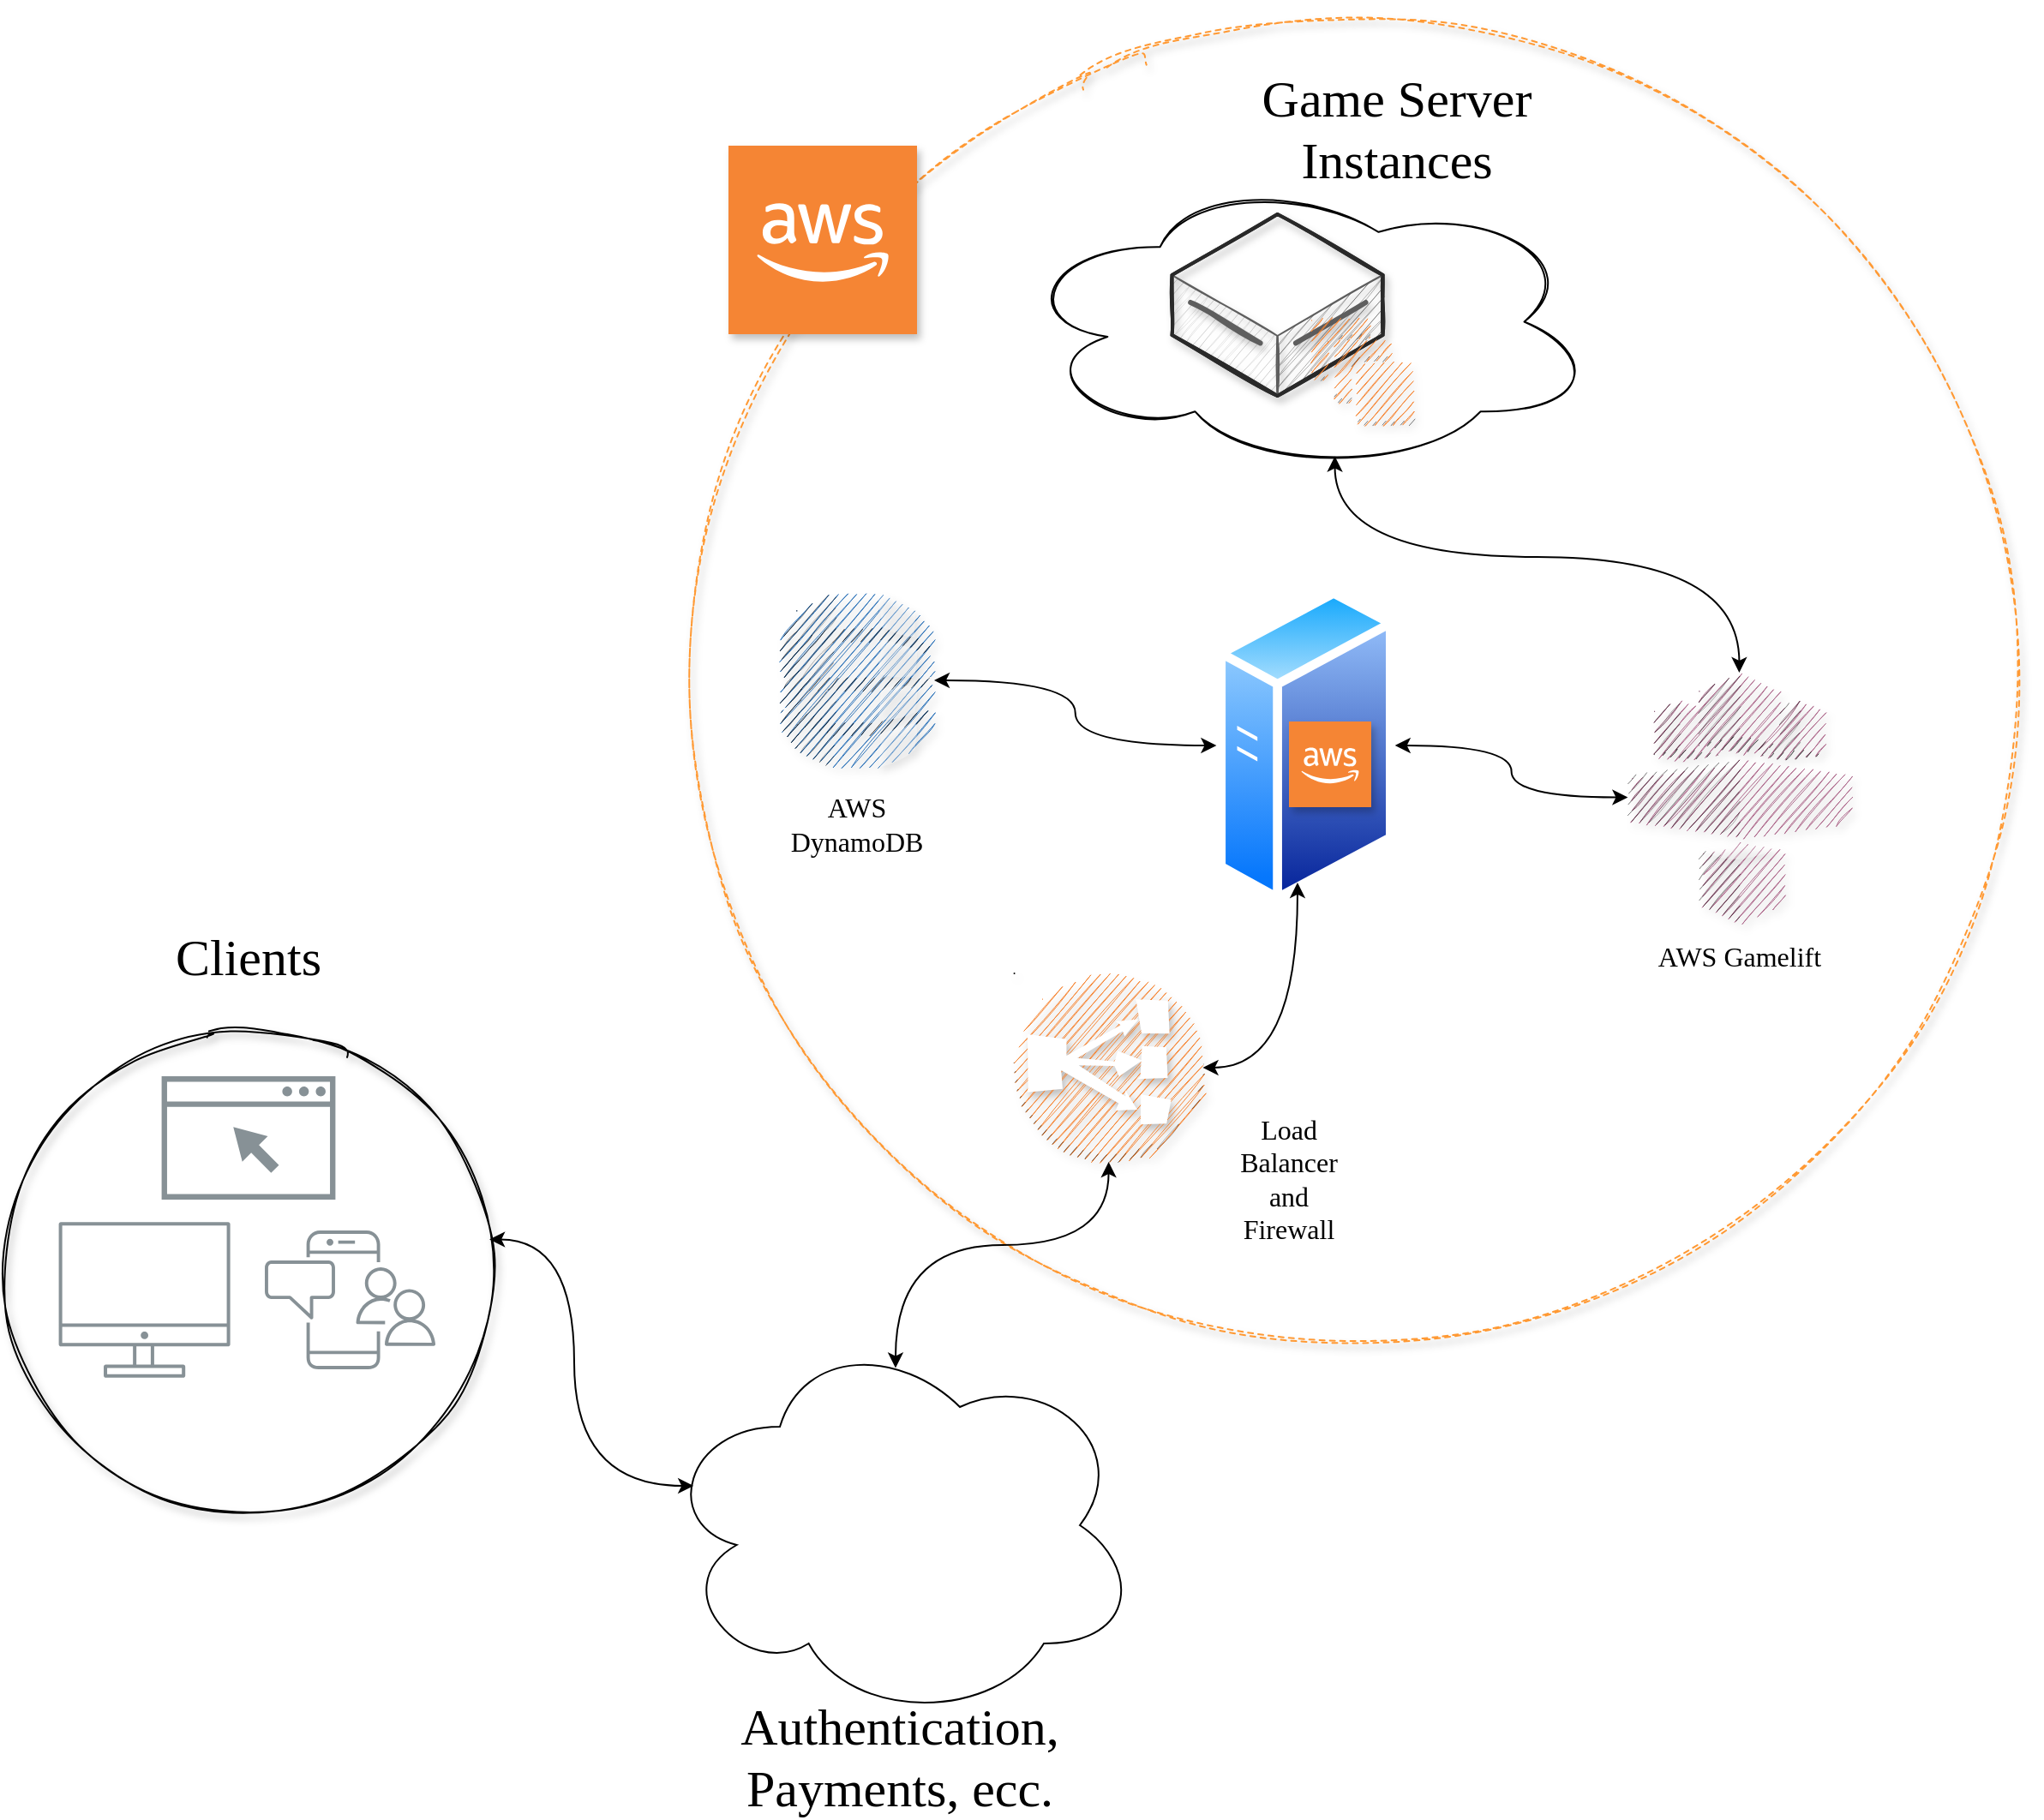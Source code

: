 <mxfile version="14.5.1" type="device"><diagram id="Ht1M8jgEwFfnCIfOTk4-" name="Page-1"><mxGraphModel dx="621" dy="1288" grid="1" gridSize="10" guides="1" tooltips="1" connect="1" arrows="1" fold="1" page="1" pageScale="1" pageWidth="1169" pageHeight="827" math="0" shadow="0"><root><mxCell id="0"/><mxCell id="1" parent="0"/><mxCell id="R843jNZmGZ_9Jq4j9WVO-58" value="" style="ellipse;whiteSpace=wrap;html=1;shadow=1;fontSize=16;gradientColor=none;fillColor=none;sketch=1;dashed=1;strokeColor=#FF9933;" parent="1" vertex="1"><mxGeometry x="790" y="-250" width="790" height="784" as="geometry"/></mxCell><mxCell id="R843jNZmGZ_9Jq4j9WVO-17" value="" style="aspect=fixed;perimeter=ellipsePerimeter;html=1;align=center;shadow=0;dashed=0;spacingTop=3;image;image=img/lib/active_directory/generic_server.svg;fillColor=none;gradientColor=#ffffff;sketch=1;" parent="1" vertex="1"><mxGeometry x="1104.7" y="87" width="104.16" height="186" as="geometry"/></mxCell><mxCell id="R843jNZmGZ_9Jq4j9WVO-43" value="" style="ellipse;shape=cloud;whiteSpace=wrap;html=1;shadow=0;fontSize=16;gradientColor=none;fillColor=none;sketch=1;" parent="1" vertex="1"><mxGeometry x="986.78" y="-154.5" width="340" height="174.5" as="geometry"/></mxCell><mxCell id="NvLOwhwo_1MqgoamALLY-11" style="edgeStyle=orthogonalEdgeStyle;orthogonalLoop=1;jettySize=auto;html=1;entryX=1.002;entryY=0.433;entryDx=0;entryDy=0;entryPerimeter=0;startArrow=classic;startFill=1;curved=1;exitX=0.07;exitY=0.4;exitDx=0;exitDy=0;exitPerimeter=0;" parent="1" source="WwwAi9SIvN1CJI_LgUO8-1" target="R843jNZmGZ_9Jq4j9WVO-3" edge="1"><mxGeometry relative="1" as="geometry"/></mxCell><mxCell id="WwwAi9SIvN1CJI_LgUO8-1" value="" style="ellipse;shape=cloud;whiteSpace=wrap;html=1;fillColor=none;" parent="1" vertex="1"><mxGeometry x="780" y="520" width="280" height="230" as="geometry"/></mxCell><mxCell id="UEzPUAAOIrF-is8g5C7q-109" value="data lake CLI" style="outlineConnect=0;gradientColor=none;fontColor=#545B64;strokeColor=none;dashed=0;verticalLabelPosition=bottom;verticalAlign=top;align=center;html=1;fontSize=12;fontStyle=0;aspect=fixed;shape=mxgraph.aws4.illustration_desktop;pointerEvents=1;labelBackgroundColor=#ffffff;fillColor=#879196;sketch=0;" parent="1" vertex="1"><mxGeometry x="429.3" y="458" width="100" height="91" as="geometry"/></mxCell><mxCell id="UEzPUAAOIrF-is8g5C7q-110" value="data lake console" style="outlineConnect=0;gradientColor=none;fontColor=#545B64;strokeColor=none;fillColor=#879196;dashed=0;verticalLabelPosition=bottom;verticalAlign=top;align=center;html=1;fontSize=12;fontStyle=0;aspect=fixed;shape=mxgraph.aws4.illustration_notification;pointerEvents=1;labelBackgroundColor=#ffffff;sketch=0;" parent="1" vertex="1"><mxGeometry x="549.3" y="463" width="100" height="81" as="geometry"/></mxCell><mxCell id="R843jNZmGZ_9Jq4j9WVO-2" value="" style="pointerEvents=1;shadow=0;dashed=0;html=1;strokeColor=none;aspect=fixed;labelPosition=center;verticalLabelPosition=bottom;verticalAlign=top;align=center;outlineConnect=0;shape=mxgraph.vvd.web_browser;fillColor=#879196;sketch=0;" parent="1" vertex="1"><mxGeometry x="489.3" y="373" width="101.4" height="72" as="geometry"/></mxCell><mxCell id="R843jNZmGZ_9Jq4j9WVO-3" value="" style="ellipse;whiteSpace=wrap;html=1;aspect=fixed;gradientColor=#ffffff;fillColor=none;shadow=1;sketch=1;" parent="1" vertex="1"><mxGeometry x="400" y="347" width="280" height="280" as="geometry"/></mxCell><mxCell id="R843jNZmGZ_9Jq4j9WVO-4" value="&lt;font face=&quot;Comic Sans MS&quot; style=&quot;font-size: 30px&quot;&gt;Clients&lt;/font&gt;" style="text;html=1;strokeColor=none;fillColor=none;align=center;verticalAlign=middle;whiteSpace=wrap;shadow=1;sketch=1;" parent="1" vertex="1"><mxGeometry x="505" y="293" width="70" height="20" as="geometry"/></mxCell><mxCell id="R843jNZmGZ_9Jq4j9WVO-9" value="" style="outlineConnect=0;dashed=0;verticalLabelPosition=bottom;verticalAlign=top;align=center;html=1;shape=mxgraph.aws3.dynamo_db;fillColor=#2E73B8;gradientColor=none;shadow=1;sketch=1;" parent="1" vertex="1"><mxGeometry x="850.0" y="91.5" width="90" height="101" as="geometry"/></mxCell><mxCell id="NvLOwhwo_1MqgoamALLY-8" style="edgeStyle=orthogonalEdgeStyle;orthogonalLoop=1;jettySize=auto;html=1;entryX=0.55;entryY=0.95;entryDx=0;entryDy=0;entryPerimeter=0;startArrow=classic;startFill=1;curved=1;" parent="1" source="R843jNZmGZ_9Jq4j9WVO-13" target="R843jNZmGZ_9Jq4j9WVO-43" edge="1"><mxGeometry relative="1" as="geometry"><Array as="points"><mxPoint x="1410" y="70"/><mxPoint x="1174" y="70"/></Array></mxGeometry></mxCell><mxCell id="R843jNZmGZ_9Jq4j9WVO-13" value="" style="outlineConnect=0;dashed=0;verticalLabelPosition=bottom;verticalAlign=top;align=center;html=1;shape=mxgraph.aws3.gamelift;fillColor=#AD688B;gradientColor=none;shadow=1;sketch=1;" parent="1" vertex="1"><mxGeometry x="1344.7" y="137.5" width="130" height="145.5" as="geometry"/></mxCell><mxCell id="R843jNZmGZ_9Jq4j9WVO-15" value="" style="verticalLabelPosition=bottom;html=1;verticalAlign=top;strokeWidth=1;align=center;outlineConnect=0;dashed=0;outlineConnect=0;shape=mxgraph.aws3d.dataServer;strokeColor=#5E5E5E;aspect=fixed;shadow=1;fillColor=none;gradientColor=#ffffff;sketch=1;" parent="1" vertex="1"><mxGeometry x="1078.78" y="-130" width="123" height="106" as="geometry"/></mxCell><mxCell id="NvLOwhwo_1MqgoamALLY-5" style="edgeStyle=orthogonalEdgeStyle;orthogonalLoop=1;jettySize=auto;html=1;entryX=0;entryY=0.5;entryDx=0;entryDy=0;entryPerimeter=0;startArrow=classic;startFill=1;curved=1;" parent="1" source="R843jNZmGZ_9Jq4j9WVO-17" target="R843jNZmGZ_9Jq4j9WVO-13" edge="1"><mxGeometry relative="1" as="geometry"/></mxCell><mxCell id="R843jNZmGZ_9Jq4j9WVO-19" value="" style="shape=image;html=1;verticalAlign=top;verticalLabelPosition=bottom;labelBackgroundColor=#ffffff;imageAspect=0;aspect=fixed;image=https://cdn3.iconfinder.com/data/icons/social-media-2169/24/social_media_social_media_logo_steam-128.png;shadow=1;fillColor=none;gradientColor=#ffffff;sketch=1;" parent="1" vertex="1"><mxGeometry x="838" y="595" width="90" height="90" as="geometry"/></mxCell><mxCell id="R843jNZmGZ_9Jq4j9WVO-20" value="" style="shape=image;html=1;verticalAlign=top;verticalLabelPosition=bottom;labelBackgroundColor=#ffffff;imageAspect=0;aspect=fixed;image=https://cdn3.iconfinder.com/data/icons/google-suits-1/32/12_play_store_google_android_game_service_marketplace-128.png;shadow=1;fillColor=none;gradientColor=#ffffff;sketch=1;" parent="1" vertex="1"><mxGeometry x="919" y="574" width="128" height="128" as="geometry"/></mxCell><mxCell id="R843jNZmGZ_9Jq4j9WVO-23" value="&lt;font face=&quot;Comic Sans MS&quot; style=&quot;font-size: 30px&quot;&gt;Authentication, Payments, ecc.&lt;/font&gt;" style="text;html=1;strokeColor=none;fillColor=none;align=center;verticalAlign=middle;whiteSpace=wrap;shadow=1;sketch=1;" parent="1" vertex="1"><mxGeometry x="885" y="760" width="70" height="20" as="geometry"/></mxCell><mxCell id="R843jNZmGZ_9Jq4j9WVO-38" value="" style="whiteSpace=wrap;html=1;shadow=0;strokeColor=none;sketch=1;" parent="1" vertex="1"><mxGeometry x="549.3" y="549" width="100" height="20" as="geometry"/></mxCell><mxCell id="R843jNZmGZ_9Jq4j9WVO-39" value="" style="whiteSpace=wrap;html=1;shadow=0;strokeColor=none;sketch=1;" parent="1" vertex="1"><mxGeometry x="439.3" y="553" width="110" height="20" as="geometry"/></mxCell><mxCell id="R843jNZmGZ_9Jq4j9WVO-12" value="" style="outlineConnect=0;dashed=0;verticalLabelPosition=bottom;verticalAlign=top;align=center;html=1;shape=mxgraph.aws3.instances;fillColor=#F58534;shadow=1;sketch=1;" parent="1" vertex="1"><mxGeometry x="1160" y="-70" width="60" height="63" as="geometry"/></mxCell><mxCell id="R843jNZmGZ_9Jq4j9WVO-45" value="&lt;font face=&quot;Comic Sans MS&quot; style=&quot;font-size: 30px&quot;&gt;Game Server Instances&lt;/font&gt;" style="text;html=1;strokeColor=none;fillColor=none;align=center;verticalAlign=middle;whiteSpace=wrap;shadow=1;sketch=1;" parent="1" vertex="1"><mxGeometry x="1090" y="-190" width="240" height="20" as="geometry"/></mxCell><mxCell id="NvLOwhwo_1MqgoamALLY-3" style="edgeStyle=orthogonalEdgeStyle;orthogonalLoop=1;jettySize=auto;html=1;startArrow=classic;startFill=1;curved=1;entryX=0.454;entryY=0.93;entryDx=0;entryDy=0;entryPerimeter=0;" parent="1" source="R843jNZmGZ_9Jq4j9WVO-50" target="R843jNZmGZ_9Jq4j9WVO-17" edge="1"><mxGeometry relative="1" as="geometry"/></mxCell><mxCell id="NvLOwhwo_1MqgoamALLY-15" style="edgeStyle=orthogonalEdgeStyle;curved=1;orthogonalLoop=1;jettySize=auto;html=1;startArrow=classic;startFill=1;entryX=0.491;entryY=0.101;entryDx=0;entryDy=0;entryPerimeter=0;" parent="1" source="R843jNZmGZ_9Jq4j9WVO-50" target="WwwAi9SIvN1CJI_LgUO8-1" edge="1"><mxGeometry relative="1" as="geometry"/></mxCell><mxCell id="R843jNZmGZ_9Jq4j9WVO-50" value="" style="outlineConnect=0;dashed=0;verticalLabelPosition=bottom;verticalAlign=top;align=center;html=1;shape=mxgraph.aws3.classic_load_balancer;fillColor=#F58534;gradientColor=none;shadow=1;sketch=1;" parent="1" vertex="1"><mxGeometry x="986.78" y="313" width="110" height="110" as="geometry"/></mxCell><mxCell id="R843jNZmGZ_9Jq4j9WVO-57" value="&lt;font face=&quot;Comic Sans MS&quot;&gt;&lt;span style=&quot;font-size: 16px&quot;&gt;AWS DynamoDB&lt;/span&gt;&lt;/font&gt;" style="text;html=1;strokeColor=none;fillColor=none;align=center;verticalAlign=middle;whiteSpace=wrap;shadow=1;sketch=1;" parent="1" vertex="1"><mxGeometry x="860.0" y="216" width="70" height="20" as="geometry"/></mxCell><mxCell id="R843jNZmGZ_9Jq4j9WVO-68" value="&lt;font face=&quot;Comic Sans MS&quot; style=&quot;font-size: 16px;&quot;&gt;AWS Gamelift&lt;/font&gt;" style="text;html=1;strokeColor=none;fillColor=none;align=center;verticalAlign=middle;whiteSpace=wrap;shadow=1;fontSize=16;sketch=1;" parent="1" vertex="1"><mxGeometry x="1289.7" y="293" width="240" height="20" as="geometry"/></mxCell><mxCell id="R843jNZmGZ_9Jq4j9WVO-14" value="" style="outlineConnect=0;dashed=0;verticalLabelPosition=bottom;verticalAlign=top;align=center;html=1;shape=mxgraph.aws3.cloud_2;fillColor=#F58534;gradientColor=none;shadow=1;sketch=0;strokeColor=none;transform=skew(15deg,0deg)" parent="1" vertex="1"><mxGeometry x="1147" y="166" width="48" height="50" as="geometry"/></mxCell><mxCell id="NvLOwhwo_1MqgoamALLY-7" value="" style="outlineConnect=0;dashed=0;verticalLabelPosition=bottom;verticalAlign=top;align=center;html=1;shape=mxgraph.aws3.cloud_2;fillColor=#F58534;gradientColor=none;shadow=1;sketch=0;strokeColor=none;" parent="1" vertex="1"><mxGeometry x="820" y="-170" width="110" height="110" as="geometry"/></mxCell><mxCell id="NvLOwhwo_1MqgoamALLY-9" value="&lt;font face=&quot;Comic Sans MS&quot;&gt;&lt;span style=&quot;font-size: 16px&quot;&gt;Load Balancer and Firewall&lt;/span&gt;&lt;/font&gt;" style="text;html=1;strokeColor=none;fillColor=none;align=center;verticalAlign=middle;whiteSpace=wrap;shadow=1;sketch=1;" parent="1" vertex="1"><mxGeometry x="1112.0" y="423" width="70" height="20" as="geometry"/></mxCell><mxCell id="NvLOwhwo_1MqgoamALLY-13" style="edgeStyle=orthogonalEdgeStyle;curved=1;orthogonalLoop=1;jettySize=auto;html=1;entryX=1;entryY=0.5;entryDx=0;entryDy=0;entryPerimeter=0;startArrow=classic;startFill=1;" parent="1" source="R843jNZmGZ_9Jq4j9WVO-17" target="R843jNZmGZ_9Jq4j9WVO-9" edge="1"><mxGeometry relative="1" as="geometry"/></mxCell></root></mxGraphModel></diagram></mxfile>
